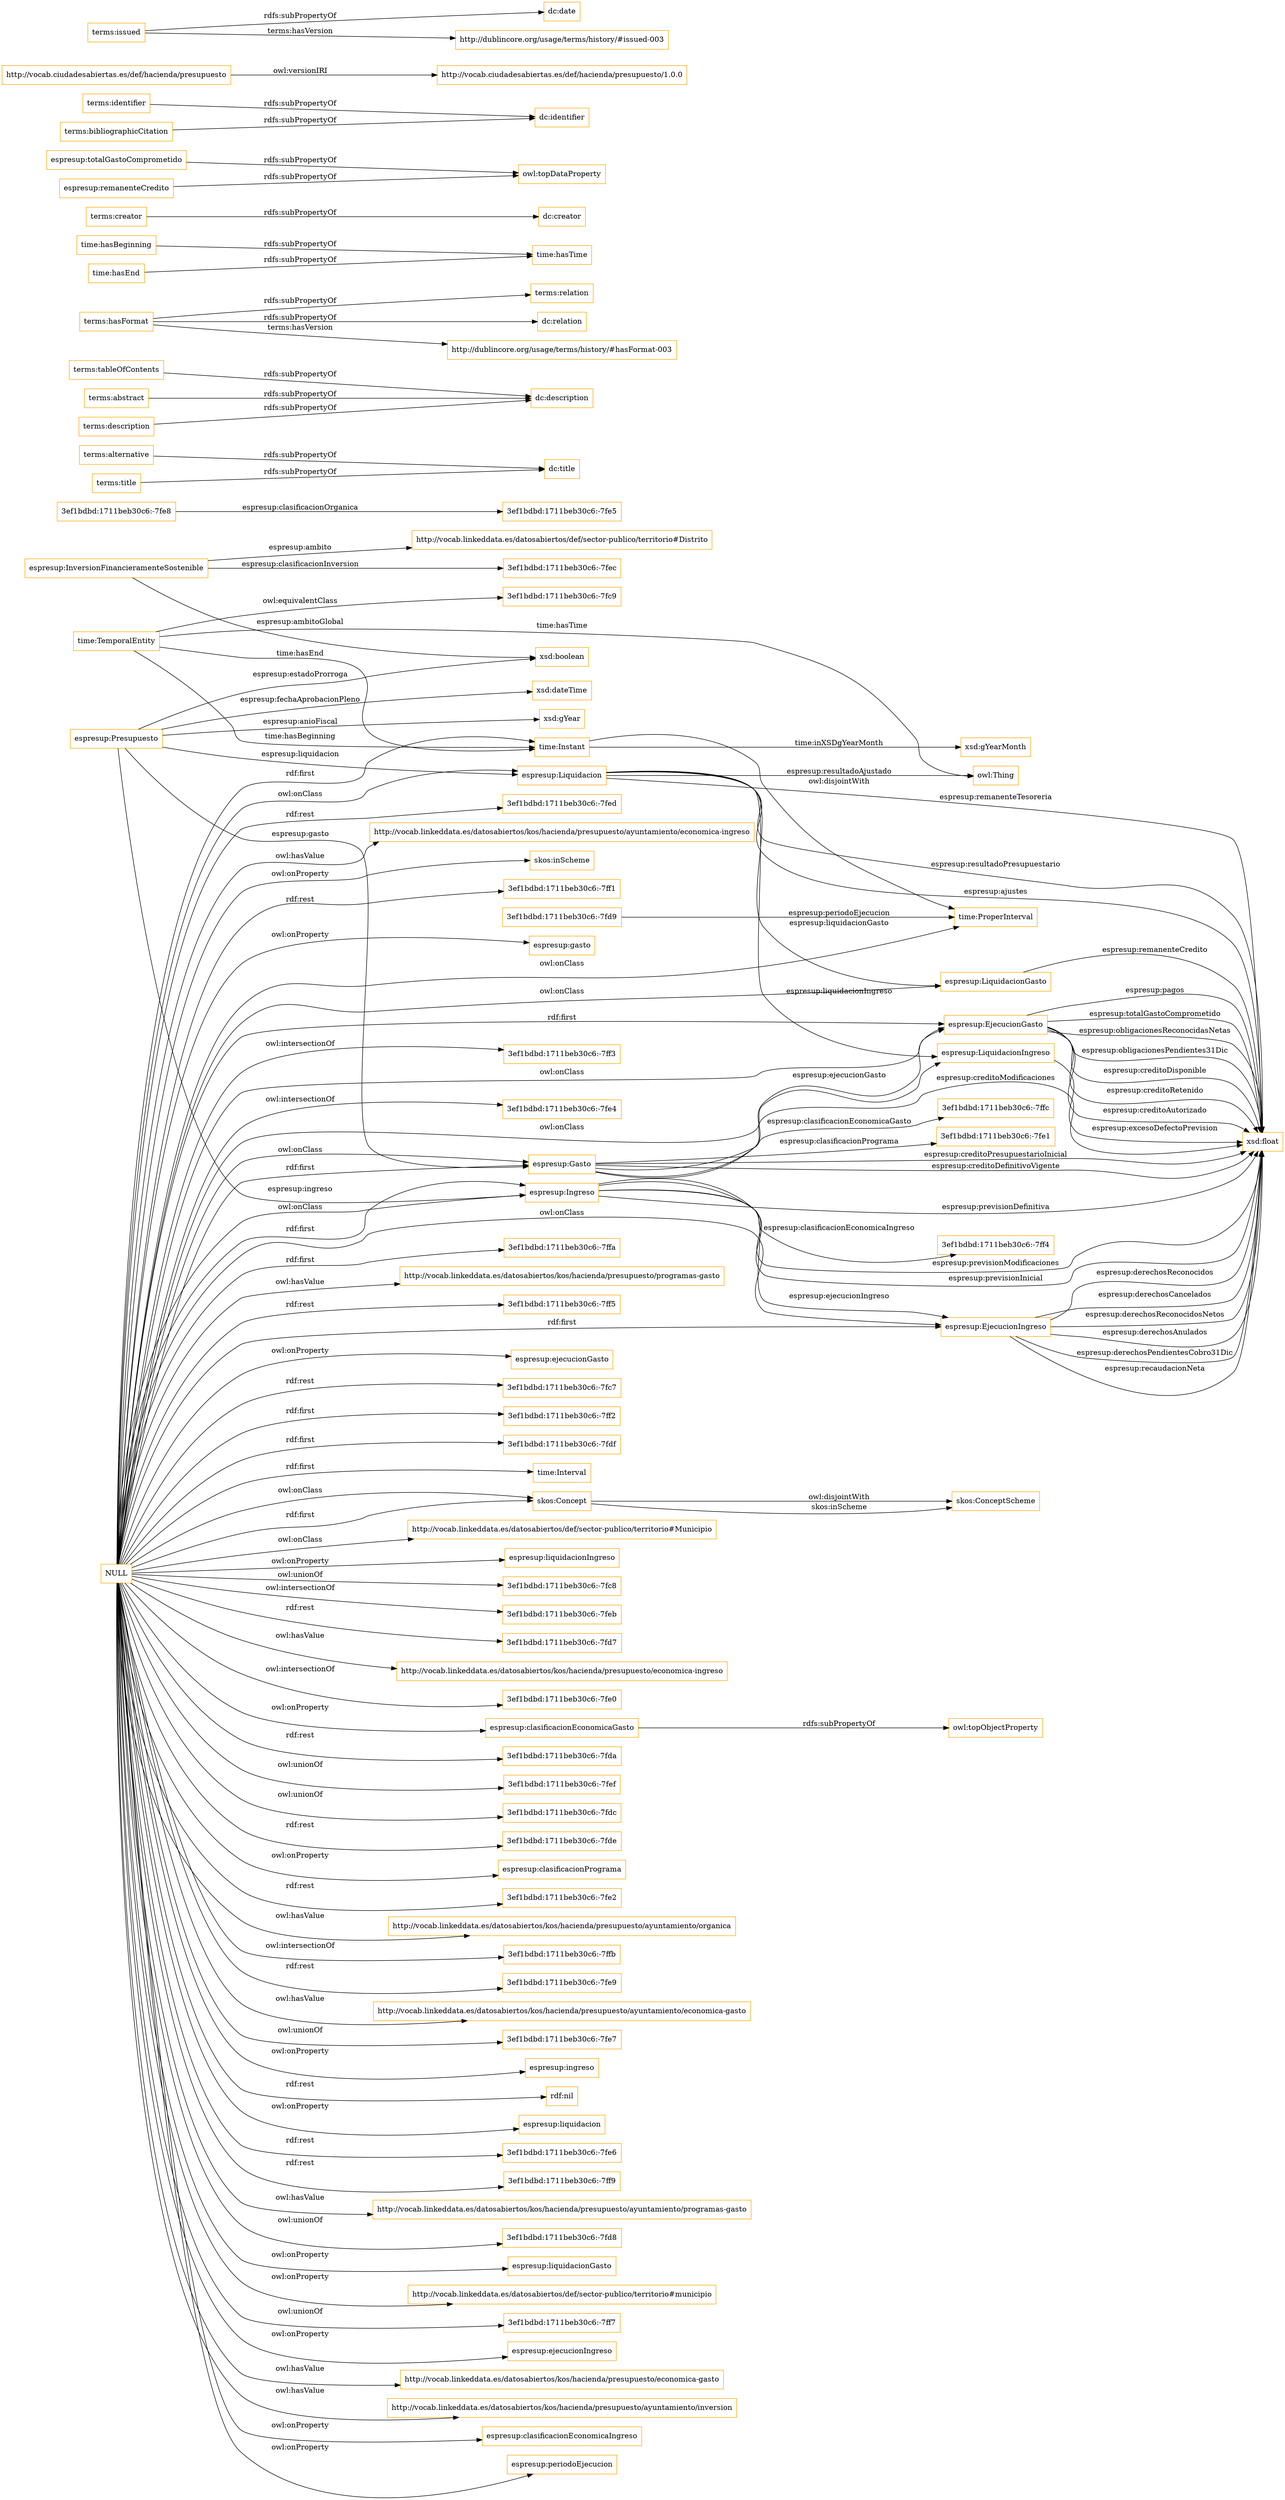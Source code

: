 digraph ar2dtool_diagram { 
rankdir=LR;
size="1501"
node [shape = rectangle, color="orange"]; "3ef1bdbd:1711beb30c6:-7fec" "3ef1bdbd:1711beb30c6:-7ffa" "espresup:EjecucionGasto" "3ef1bdbd:1711beb30c6:-7ff4" "espresup:InversionFinancieramenteSostenible" "time:ProperInterval" "3ef1bdbd:1711beb30c6:-7ff2" "3ef1bdbd:1711beb30c6:-7ffc" "espresup:Gasto" "3ef1bdbd:1711beb30c6:-7fdf" "espresup:LiquidacionGasto" "3ef1bdbd:1711beb30c6:-7fe8" "time:Interval" "skos:ConceptScheme" "espresup:Liquidacion" "3ef1bdbd:1711beb30c6:-7fd9" "time:TemporalEntity" "espresup:Ingreso" "3ef1bdbd:1711beb30c6:-7fe5" "espresup:LiquidacionIngreso" "http://vocab.linkeddata.es/datosabiertos/def/sector-publico/territorio#Distrito" "espresup:Presupuesto" "skos:Concept" "http://vocab.linkeddata.es/datosabiertos/def/sector-publico/territorio#Municipio" "3ef1bdbd:1711beb30c6:-7fc9" "espresup:EjecucionIngreso" "time:Instant" "3ef1bdbd:1711beb30c6:-7fe1" ; /*classes style*/
	"terms:alternative" -> "dc:title" [ label = "rdfs:subPropertyOf" ];
	"terms:tableOfContents" -> "dc:description" [ label = "rdfs:subPropertyOf" ];
	"time:Instant" -> "time:ProperInterval" [ label = "owl:disjointWith" ];
	"terms:hasFormat" -> "terms:relation" [ label = "rdfs:subPropertyOf" ];
	"terms:hasFormat" -> "dc:relation" [ label = "rdfs:subPropertyOf" ];
	"terms:hasFormat" -> "http://dublincore.org/usage/terms/history/#hasFormat-003" [ label = "terms:hasVersion" ];
	"time:hasBeginning" -> "time:hasTime" [ label = "rdfs:subPropertyOf" ];
	"terms:creator" -> "dc:creator" [ label = "rdfs:subPropertyOf" ];
	"terms:title" -> "dc:title" [ label = "rdfs:subPropertyOf" ];
	"espresup:totalGastoComprometido" -> "owl:topDataProperty" [ label = "rdfs:subPropertyOf" ];
	"terms:abstract" -> "dc:description" [ label = "rdfs:subPropertyOf" ];
	"skos:Concept" -> "skos:ConceptScheme" [ label = "owl:disjointWith" ];
	"terms:identifier" -> "dc:identifier" [ label = "rdfs:subPropertyOf" ];
	"NULL" -> "espresup:liquidacionIngreso" [ label = "owl:onProperty" ];
	"NULL" -> "espresup:Ingreso" [ label = "owl:onClass" ];
	"NULL" -> "3ef1bdbd:1711beb30c6:-7fc8" [ label = "owl:unionOf" ];
	"NULL" -> "3ef1bdbd:1711beb30c6:-7feb" [ label = "owl:intersectionOf" ];
	"NULL" -> "3ef1bdbd:1711beb30c6:-7fd7" [ label = "rdf:rest" ];
	"NULL" -> "skos:Concept" [ label = "rdf:first" ];
	"NULL" -> "espresup:EjecucionIngreso" [ label = "rdf:first" ];
	"NULL" -> "http://vocab.linkeddata.es/datosabiertos/kos/hacienda/presupuesto/economica-ingreso" [ label = "owl:hasValue" ];
	"NULL" -> "espresup:EjecucionGasto" [ label = "rdf:first" ];
	"NULL" -> "3ef1bdbd:1711beb30c6:-7fe0" [ label = "owl:intersectionOf" ];
	"NULL" -> "espresup:LiquidacionGasto" [ label = "owl:onClass" ];
	"NULL" -> "espresup:EjecucionIngreso" [ label = "owl:onClass" ];
	"NULL" -> "espresup:clasificacionEconomicaGasto" [ label = "owl:onProperty" ];
	"NULL" -> "3ef1bdbd:1711beb30c6:-7fda" [ label = "rdf:rest" ];
	"NULL" -> "3ef1bdbd:1711beb30c6:-7fef" [ label = "owl:unionOf" ];
	"NULL" -> "3ef1bdbd:1711beb30c6:-7fdc" [ label = "owl:unionOf" ];
	"NULL" -> "3ef1bdbd:1711beb30c6:-7fdf" [ label = "rdf:first" ];
	"NULL" -> "3ef1bdbd:1711beb30c6:-7fde" [ label = "rdf:rest" ];
	"NULL" -> "espresup:clasificacionPrograma" [ label = "owl:onProperty" ];
	"NULL" -> "espresup:Gasto" [ label = "rdf:first" ];
	"NULL" -> "3ef1bdbd:1711beb30c6:-7fe2" [ label = "rdf:rest" ];
	"NULL" -> "http://vocab.linkeddata.es/datosabiertos/kos/hacienda/presupuesto/ayuntamiento/organica" [ label = "owl:hasValue" ];
	"NULL" -> "espresup:Ingreso" [ label = "rdf:first" ];
	"NULL" -> "3ef1bdbd:1711beb30c6:-7ffb" [ label = "owl:intersectionOf" ];
	"NULL" -> "3ef1bdbd:1711beb30c6:-7fe9" [ label = "rdf:rest" ];
	"NULL" -> "http://vocab.linkeddata.es/datosabiertos/kos/hacienda/presupuesto/ayuntamiento/economica-gasto" [ label = "owl:hasValue" ];
	"NULL" -> "3ef1bdbd:1711beb30c6:-7fe7" [ label = "owl:unionOf" ];
	"NULL" -> "3ef1bdbd:1711beb30c6:-7ff2" [ label = "rdf:first" ];
	"NULL" -> "espresup:ingreso" [ label = "owl:onProperty" ];
	"NULL" -> "rdf:nil" [ label = "rdf:rest" ];
	"NULL" -> "espresup:liquidacion" [ label = "owl:onProperty" ];
	"NULL" -> "3ef1bdbd:1711beb30c6:-7fe6" [ label = "rdf:rest" ];
	"NULL" -> "3ef1bdbd:1711beb30c6:-7ffa" [ label = "rdf:first" ];
	"NULL" -> "3ef1bdbd:1711beb30c6:-7ff9" [ label = "rdf:rest" ];
	"NULL" -> "http://vocab.linkeddata.es/datosabiertos/kos/hacienda/presupuesto/ayuntamiento/programas-gasto" [ label = "owl:hasValue" ];
	"NULL" -> "3ef1bdbd:1711beb30c6:-7fd8" [ label = "owl:unionOf" ];
	"NULL" -> "espresup:LiquidacionIngreso" [ label = "owl:onClass" ];
	"NULL" -> "espresup:liquidacionGasto" [ label = "owl:onProperty" ];
	"NULL" -> "http://vocab.linkeddata.es/datosabiertos/def/sector-publico/territorio#municipio" [ label = "owl:onProperty" ];
	"NULL" -> "http://vocab.linkeddata.es/datosabiertos/def/sector-publico/territorio#Municipio" [ label = "owl:onClass" ];
	"NULL" -> "3ef1bdbd:1711beb30c6:-7ff7" [ label = "owl:unionOf" ];
	"NULL" -> "time:ProperInterval" [ label = "owl:onClass" ];
	"NULL" -> "espresup:EjecucionGasto" [ label = "owl:onClass" ];
	"NULL" -> "espresup:Liquidacion" [ label = "owl:onClass" ];
	"NULL" -> "espresup:ejecucionIngreso" [ label = "owl:onProperty" ];
	"NULL" -> "http://vocab.linkeddata.es/datosabiertos/kos/hacienda/presupuesto/economica-gasto" [ label = "owl:hasValue" ];
	"NULL" -> "http://vocab.linkeddata.es/datosabiertos/kos/hacienda/presupuesto/ayuntamiento/inversion" [ label = "owl:hasValue" ];
	"NULL" -> "espresup:clasificacionEconomicaIngreso" [ label = "owl:onProperty" ];
	"NULL" -> "skos:Concept" [ label = "owl:onClass" ];
	"NULL" -> "espresup:periodoEjecucion" [ label = "owl:onProperty" ];
	"NULL" -> "3ef1bdbd:1711beb30c6:-7fed" [ label = "rdf:rest" ];
	"NULL" -> "http://vocab.linkeddata.es/datosabiertos/kos/hacienda/presupuesto/ayuntamiento/economica-ingreso" [ label = "owl:hasValue" ];
	"NULL" -> "skos:inScheme" [ label = "owl:onProperty" ];
	"NULL" -> "3ef1bdbd:1711beb30c6:-7ff1" [ label = "rdf:rest" ];
	"NULL" -> "espresup:gasto" [ label = "owl:onProperty" ];
	"NULL" -> "time:Interval" [ label = "rdf:first" ];
	"NULL" -> "3ef1bdbd:1711beb30c6:-7ff3" [ label = "owl:intersectionOf" ];
	"NULL" -> "espresup:Gasto" [ label = "owl:onClass" ];
	"NULL" -> "time:Instant" [ label = "rdf:first" ];
	"NULL" -> "3ef1bdbd:1711beb30c6:-7fe4" [ label = "owl:intersectionOf" ];
	"NULL" -> "http://vocab.linkeddata.es/datosabiertos/kos/hacienda/presupuesto/programas-gasto" [ label = "owl:hasValue" ];
	"NULL" -> "3ef1bdbd:1711beb30c6:-7ff5" [ label = "rdf:rest" ];
	"NULL" -> "espresup:ejecucionGasto" [ label = "owl:onProperty" ];
	"NULL" -> "3ef1bdbd:1711beb30c6:-7fc7" [ label = "rdf:rest" ];
	"http://vocab.ciudadesabiertas.es/def/hacienda/presupuesto" -> "http://vocab.ciudadesabiertas.es/def/hacienda/presupuesto/1.0.0" [ label = "owl:versionIRI" ];
	"time:TemporalEntity" -> "3ef1bdbd:1711beb30c6:-7fc9" [ label = "owl:equivalentClass" ];
	"espresup:clasificacionEconomicaGasto" -> "owl:topObjectProperty" [ label = "rdfs:subPropertyOf" ];
	"time:hasEnd" -> "time:hasTime" [ label = "rdfs:subPropertyOf" ];
	"espresup:remanenteCredito" -> "owl:topDataProperty" [ label = "rdfs:subPropertyOf" ];
	"terms:issued" -> "dc:date" [ label = "rdfs:subPropertyOf" ];
	"terms:issued" -> "http://dublincore.org/usage/terms/history/#issued-003" [ label = "terms:hasVersion" ];
	"terms:bibliographicCitation" -> "dc:identifier" [ label = "rdfs:subPropertyOf" ];
	"terms:description" -> "dc:description" [ label = "rdfs:subPropertyOf" ];
	"3ef1bdbd:1711beb30c6:-7fe8" -> "3ef1bdbd:1711beb30c6:-7fe5" [ label = "espresup:clasificacionOrganica" ];
	"time:TemporalEntity" -> "time:Instant" [ label = "time:hasEnd" ];
	"espresup:Presupuesto" -> "espresup:Ingreso" [ label = "espresup:ingreso" ];
	"espresup:InversionFinancieramenteSostenible" -> "http://vocab.linkeddata.es/datosabiertos/def/sector-publico/territorio#Distrito" [ label = "espresup:ambito" ];
	"espresup:EjecucionIngreso" -> "xsd:float" [ label = "espresup:derechosReconocidos" ];
	"time:TemporalEntity" -> "time:Instant" [ label = "time:hasBeginning" ];
	"espresup:Gasto" -> "3ef1bdbd:1711beb30c6:-7ffc" [ label = "espresup:clasificacionEconomicaGasto" ];
	"espresup:Presupuesto" -> "xsd:boolean" [ label = "espresup:estadoProrroga" ];
	"espresup:EjecucionGasto" -> "xsd:float" [ label = "espresup:pagos" ];
	"espresup:Gasto" -> "xsd:float" [ label = "espresup:creditoPresupuestarioInicial" ];
	"espresup:Gasto" -> "espresup:EjecucionGasto" [ label = "espresup:ejecucionGasto" ];
	"espresup:Liquidacion" -> "xsd:float" [ label = "espresup:ajustes" ];
	"skos:Concept" -> "skos:ConceptScheme" [ label = "skos:inScheme" ];
	"espresup:EjecucionGasto" -> "xsd:float" [ label = "espresup:totalGastoComprometido" ];
	"espresup:Liquidacion" -> "espresup:LiquidacionIngreso" [ label = "espresup:liquidacionIngreso" ];
	"espresup:Ingreso" -> "3ef1bdbd:1711beb30c6:-7ff4" [ label = "espresup:clasificacionEconomicaIngreso" ];
	"espresup:EjecucionGasto" -> "xsd:float" [ label = "espresup:obligacionesReconocidasNetas" ];
	"espresup:LiquidacionGasto" -> "xsd:float" [ label = "espresup:remanenteCredito" ];
	"espresup:Presupuesto" -> "xsd:dateTime" [ label = "espresup:fechaAprobacionPleno" ];
	"espresup:EjecucionGasto" -> "xsd:float" [ label = "espresup:obligacionesPendientes31Dic" ];
	"3ef1bdbd:1711beb30c6:-7fd9" -> "time:ProperInterval" [ label = "espresup:periodoEjecucion" ];
	"espresup:Gasto" -> "3ef1bdbd:1711beb30c6:-7fe1" [ label = "espresup:clasificacionPrograma" ];
	"espresup:Liquidacion" -> "espresup:LiquidacionGasto" [ label = "espresup:liquidacionGasto" ];
	"espresup:Ingreso" -> "espresup:EjecucionIngreso" [ label = "espresup:ejecucionIngreso" ];
	"espresup:EjecucionIngreso" -> "xsd:float" [ label = "espresup:derechosCancelados" ];
	"espresup:LiquidacionIngreso" -> "xsd:float" [ label = "espresup:excesoDefectoPrevision" ];
	"espresup:Ingreso" -> "xsd:float" [ label = "espresup:previsionModificaciones" ];
	"espresup:InversionFinancieramenteSostenible" -> "xsd:boolean" [ label = "espresup:ambitoGlobal" ];
	"espresup:EjecucionIngreso" -> "xsd:float" [ label = "espresup:derechosReconocidosNetos" ];
	"espresup:Presupuesto" -> "espresup:Gasto" [ label = "espresup:gasto" ];
	"espresup:Liquidacion" -> "xsd:float" [ label = "espresup:remanenteTesoreria" ];
	"espresup:Ingreso" -> "xsd:float" [ label = "espresup:previsionInicial" ];
	"espresup:EjecucionGasto" -> "xsd:float" [ label = "espresup:creditoDisponible" ];
	"espresup:Gasto" -> "xsd:float" [ label = "espresup:creditoDefinitivoVigente" ];
	"espresup:Ingreso" -> "xsd:float" [ label = "espresup:previsionDefinitiva" ];
	"espresup:Gasto" -> "xsd:float" [ label = "espresup:creditoModificaciones" ];
	"espresup:Liquidacion" -> "owl:Thing" [ label = "espresup:resultadoAjustado" ];
	"espresup:EjecucionIngreso" -> "xsd:float" [ label = "espresup:derechosAnulados" ];
	"espresup:EjecucionIngreso" -> "xsd:float" [ label = "espresup:derechosPendientesCobro31Dic" ];
	"time:TemporalEntity" -> "owl:Thing" [ label = "time:hasTime" ];
	"espresup:Liquidacion" -> "xsd:float" [ label = "espresup:resultadoPresupuestario" ];
	"espresup:EjecucionIngreso" -> "xsd:float" [ label = "espresup:recaudacionNeta" ];
	"espresup:InversionFinancieramenteSostenible" -> "3ef1bdbd:1711beb30c6:-7fec" [ label = "espresup:clasificacionInversion" ];
	"espresup:EjecucionGasto" -> "xsd:float" [ label = "espresup:creditoRetenido" ];
	"espresup:EjecucionGasto" -> "xsd:float" [ label = "espresup:creditoAutorizado" ];
	"time:Instant" -> "xsd:gYearMonth" [ label = "time:inXSDgYearMonth" ];
	"espresup:Presupuesto" -> "espresup:Liquidacion" [ label = "espresup:liquidacion" ];
	"espresup:Presupuesto" -> "xsd:gYear" [ label = "espresup:anioFiscal" ];

}
